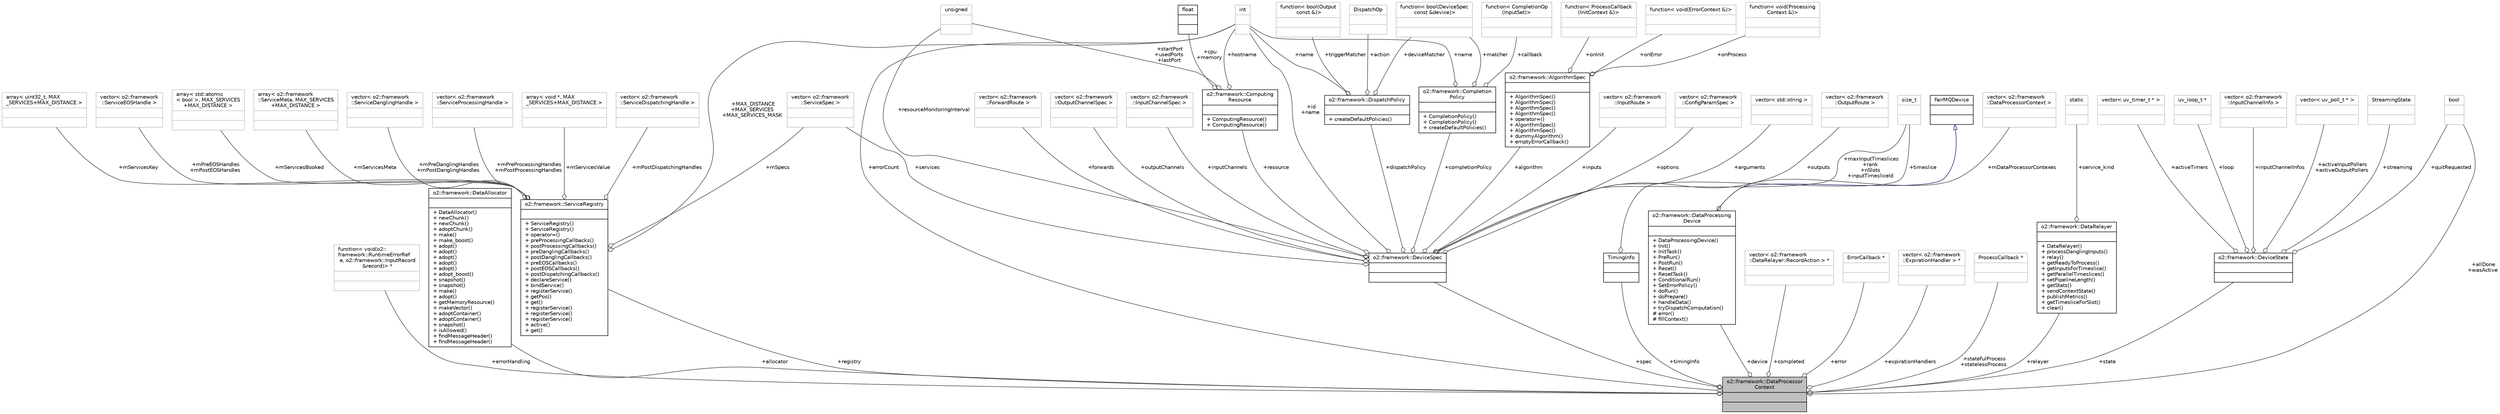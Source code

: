 digraph "o2::framework::DataProcessorContext"
{
 // INTERACTIVE_SVG=YES
  bgcolor="transparent";
  edge [fontname="Helvetica",fontsize="10",labelfontname="Helvetica",labelfontsize="10"];
  node [fontname="Helvetica",fontsize="10",shape=record];
  Node1 [label="{o2::framework::DataProcessor\lContext\n||}",height=0.2,width=0.4,color="black", fillcolor="grey75", style="filled", fontcolor="black"];
  Node2 -> Node1 [color="grey25",fontsize="10",style="solid",label=" +errorHandling" ,arrowhead="odiamond",fontname="Helvetica"];
  Node2 [label="{function\< void(o2::\lframework::RuntimeErrorRef\l e, o2::framework::InputRecord\l &record)\> *\n||}",height=0.2,width=0.4,color="grey75"];
  Node3 -> Node1 [color="grey25",fontsize="10",style="solid",label=" +allocator" ,arrowhead="odiamond",fontname="Helvetica"];
  Node3 [label="{o2::framework::DataAllocator\n||+ DataAllocator()\l+ newChunk()\l+ newChunk()\l+ adoptChunk()\l+ make()\l+ make_boost()\l+ adopt()\l+ adopt()\l+ adopt()\l+ adopt()\l+ adopt()\l+ adopt_boost()\l+ snapshot()\l+ snapshot()\l+ make()\l+ adopt()\l+ getMemoryResource()\l+ makeVector()\l+ adoptContainer()\l+ adoptContainer()\l+ snapshot()\l+ isAllowed()\l+ findMessageHeader()\l+ findMessageHeader()\l}",height=0.2,width=0.4,color="black",URL="$df/d82/classo2_1_1framework_1_1DataAllocator.html"];
  Node4 -> Node1 [color="grey25",fontsize="10",style="solid",label=" +spec" ,arrowhead="odiamond",fontname="Helvetica"];
  Node4 [label="{o2::framework::DeviceSpec\n||}",height=0.2,width=0.4,color="black",URL="$df/dce/structo2_1_1framework_1_1DeviceSpec.html"];
  Node5 -> Node4 [color="grey25",fontsize="10",style="solid",label=" +resource" ,arrowhead="odiamond",fontname="Helvetica"];
  Node5 [label="{o2::framework::Computing\lResource\n||+ ComputingResource()\l+ ComputingResource()\l}",height=0.2,width=0.4,color="black",URL="$d4/d18/structo2_1_1framework_1_1ComputingResource.html",tooltip="A computing resource which can be offered to run a device. "];
  Node6 -> Node5 [color="grey25",fontsize="10",style="solid",label=" +cpu\n+memory" ,arrowhead="odiamond",fontname="Helvetica"];
  Node6 [label="{float\n||}",height=0.2,width=0.4,color="black",URL="$d4/dc3/classfloat.html"];
  Node7 -> Node5 [color="grey25",fontsize="10",style="solid",label=" +hostname" ,arrowhead="odiamond",fontname="Helvetica"];
  Node7 [label="{int\n||}",height=0.2,width=0.4,color="grey75"];
  Node8 -> Node5 [color="grey25",fontsize="10",style="solid",label=" +startPort\n+usedPorts\n+lastPort" ,arrowhead="odiamond",fontname="Helvetica"];
  Node8 [label="{unsigned\n||}",height=0.2,width=0.4,color="grey75"];
  Node9 -> Node4 [color="grey25",fontsize="10",style="solid",label=" +dispatchPolicy" ,arrowhead="odiamond",fontname="Helvetica"];
  Node9 [label="{o2::framework::DispatchPolicy\n||+ createDefaultPolicies()\l}",height=0.2,width=0.4,color="black",URL="$d0/d80/structo2_1_1framework_1_1DispatchPolicy.html"];
  Node10 -> Node9 [color="grey25",fontsize="10",style="solid",label=" +triggerMatcher" ,arrowhead="odiamond",fontname="Helvetica"];
  Node10 [label="{function\< bool(Output\l const &)\>\n||}",height=0.2,width=0.4,color="grey75"];
  Node11 -> Node9 [color="grey25",fontsize="10",style="solid",label=" +deviceMatcher" ,arrowhead="odiamond",fontname="Helvetica"];
  Node11 [label="{function\< bool(DeviceSpec\l const &device)\>\n||}",height=0.2,width=0.4,color="grey75"];
  Node7 -> Node9 [color="grey25",fontsize="10",style="solid",label=" +name" ,arrowhead="odiamond",fontname="Helvetica"];
  Node12 -> Node9 [color="grey25",fontsize="10",style="solid",label=" +action" ,arrowhead="odiamond",fontname="Helvetica"];
  Node12 [label="{DispatchOp\n||}",height=0.2,width=0.4,color="grey75"];
  Node13 -> Node4 [color="grey25",fontsize="10",style="solid",label=" +inputs" ,arrowhead="odiamond",fontname="Helvetica"];
  Node13 [label="{vector\< o2::framework\l::InputRoute \>\n||}",height=0.2,width=0.4,color="grey75"];
  Node14 -> Node4 [color="grey25",fontsize="10",style="solid",label=" +options" ,arrowhead="odiamond",fontname="Helvetica"];
  Node14 [label="{vector\< o2::framework\l::ConfigParamSpec \>\n||}",height=0.2,width=0.4,color="grey75"];
  Node15 -> Node4 [color="grey25",fontsize="10",style="solid",label=" +arguments" ,arrowhead="odiamond",fontname="Helvetica"];
  Node15 [label="{vector\< std::string \>\n||}",height=0.2,width=0.4,color="grey75"];
  Node16 -> Node4 [color="grey25",fontsize="10",style="solid",label=" +outputs" ,arrowhead="odiamond",fontname="Helvetica"];
  Node16 [label="{vector\< o2::framework\l::OutputRoute \>\n||}",height=0.2,width=0.4,color="grey75"];
  Node17 -> Node4 [color="grey25",fontsize="10",style="solid",label=" +services" ,arrowhead="odiamond",fontname="Helvetica"];
  Node17 [label="{vector\< o2::framework\l::ServiceSpec \>\n||}",height=0.2,width=0.4,color="grey75"];
  Node18 -> Node4 [color="grey25",fontsize="10",style="solid",label=" +forwards" ,arrowhead="odiamond",fontname="Helvetica"];
  Node18 [label="{vector\< o2::framework\l::ForwardRoute \>\n||}",height=0.2,width=0.4,color="grey75"];
  Node7 -> Node4 [color="grey25",fontsize="10",style="solid",label=" +id\n+name" ,arrowhead="odiamond",fontname="Helvetica"];
  Node19 -> Node4 [color="grey25",fontsize="10",style="solid",label=" +completionPolicy" ,arrowhead="odiamond",fontname="Helvetica"];
  Node19 [label="{o2::framework::Completion\lPolicy\n||+ CompletionPolicy()\l+ CompletionPolicy()\l+ createDefaultPolicies()\l}",height=0.2,width=0.4,color="black",URL="$d6/d43/structo2_1_1framework_1_1CompletionPolicy.html"];
  Node20 -> Node19 [color="grey25",fontsize="10",style="solid",label=" +callback" ,arrowhead="odiamond",fontname="Helvetica"];
  Node20 [label="{function\< CompletionOp\l(InputSet)\>\n||}",height=0.2,width=0.4,color="grey75"];
  Node11 -> Node19 [color="grey25",fontsize="10",style="solid",label=" +matcher" ,arrowhead="odiamond",fontname="Helvetica"];
  Node7 -> Node19 [color="grey25",fontsize="10",style="solid",label=" +name" ,arrowhead="odiamond",fontname="Helvetica"];
  Node21 -> Node4 [color="grey25",fontsize="10",style="solid",label=" +algorithm" ,arrowhead="odiamond",fontname="Helvetica"];
  Node21 [label="{o2::framework::AlgorithmSpec\n||+ AlgorithmSpec()\l+ AlgorithmSpec()\l+ AlgorithmSpec()\l+ AlgorithmSpec()\l+ operator=()\l+ AlgorithmSpec()\l+ AlgorithmSpec()\l+ dummyAlgorithm()\l+ emptyErrorCallback()\l}",height=0.2,width=0.4,color="black",URL="$d4/d5e/structo2_1_1framework_1_1AlgorithmSpec.html"];
  Node22 -> Node21 [color="grey25",fontsize="10",style="solid",label=" +onError" ,arrowhead="odiamond",fontname="Helvetica"];
  Node22 [label="{function\< void(ErrorContext &)\>\n||}",height=0.2,width=0.4,color="grey75"];
  Node23 -> Node21 [color="grey25",fontsize="10",style="solid",label=" +onProcess" ,arrowhead="odiamond",fontname="Helvetica"];
  Node23 [label="{function\< void(Processing\lContext &)\>\n||}",height=0.2,width=0.4,color="grey75"];
  Node24 -> Node21 [color="grey25",fontsize="10",style="solid",label=" +onInit" ,arrowhead="odiamond",fontname="Helvetica"];
  Node24 [label="{function\< ProcessCallback\l(InitContext &)\>\n||}",height=0.2,width=0.4,color="grey75"];
  Node25 -> Node4 [color="grey25",fontsize="10",style="solid",label=" +outputChannels" ,arrowhead="odiamond",fontname="Helvetica"];
  Node25 [label="{vector\< o2::framework\l::OutputChannelSpec \>\n||}",height=0.2,width=0.4,color="grey75"];
  Node26 -> Node4 [color="grey25",fontsize="10",style="solid",label=" +inputChannels" ,arrowhead="odiamond",fontname="Helvetica"];
  Node26 [label="{vector\< o2::framework\l::InputChannelSpec \>\n||}",height=0.2,width=0.4,color="grey75"];
  Node8 -> Node4 [color="grey25",fontsize="10",style="solid",label=" +resourceMonitoringInterval" ,arrowhead="odiamond",fontname="Helvetica"];
  Node27 -> Node4 [color="grey25",fontsize="10",style="solid",label=" +maxInputTimeslices\n+rank\n+nSlots\n+inputTimesliceId" ,arrowhead="odiamond",fontname="Helvetica"];
  Node27 [label="{size_t\n||}",height=0.2,width=0.4,color="grey75"];
  Node28 -> Node1 [color="grey25",fontsize="10",style="solid",label=" +device" ,arrowhead="odiamond",fontname="Helvetica"];
  Node28 [label="{o2::framework::DataProcessing\lDevice\n||+ DataProcessingDevice()\l+ Init()\l+ InitTask()\l+ PreRun()\l+ PostRun()\l+ Reset()\l+ ResetTask()\l+ ConditionalRun()\l+ SetErrorPolicy()\l+ doRun()\l+ doPrepare()\l+ handleData()\l+ tryDispatchComputation()\l# error()\l# fillContext()\l}",height=0.2,width=0.4,color="black",URL="$d4/d56/classo2_1_1framework_1_1DataProcessingDevice.html"];
  Node29 -> Node28 [dir="back",color="midnightblue",fontsize="10",style="solid",arrowtail="onormal",fontname="Helvetica"];
  Node29 [label="{FairMQDevice\n||}",height=0.2,width=0.4,color="black",URL="$db/dfe/classFairMQDevice.html"];
  Node30 -> Node28 [color="grey25",fontsize="10",style="solid",label=" +mDataProcessorContexes" ,arrowhead="odiamond",fontname="Helvetica"];
  Node30 [label="{vector\< o2::framework\l::DataProcessorContext \>\n||}",height=0.2,width=0.4,color="grey75"];
  Node31 -> Node1 [color="grey25",fontsize="10",style="solid",label=" +completed" ,arrowhead="odiamond",fontname="Helvetica"];
  Node31 [label="{vector\< o2::framework\l::DataRelayer::RecordAction \> *\n||}",height=0.2,width=0.4,color="grey75"];
  Node32 -> Node1 [color="grey25",fontsize="10",style="solid",label=" +error" ,arrowhead="odiamond",fontname="Helvetica"];
  Node32 [label="{ErrorCallback *\n||}",height=0.2,width=0.4,color="grey75"];
  Node33 -> Node1 [color="grey25",fontsize="10",style="solid",label=" +expirationHandlers" ,arrowhead="odiamond",fontname="Helvetica"];
  Node33 [label="{vector\< o2::framework\l::ExpirationHandler \> *\n||}",height=0.2,width=0.4,color="grey75"];
  Node7 -> Node1 [color="grey25",fontsize="10",style="solid",label=" +errorCount" ,arrowhead="odiamond",fontname="Helvetica"];
  Node34 -> Node1 [color="grey25",fontsize="10",style="solid",label=" +statefulProcess\n+statelessProcess" ,arrowhead="odiamond",fontname="Helvetica"];
  Node34 [label="{ProcessCallback *\n||}",height=0.2,width=0.4,color="grey75"];
  Node35 -> Node1 [color="grey25",fontsize="10",style="solid",label=" +relayer" ,arrowhead="odiamond",fontname="Helvetica"];
  Node35 [label="{o2::framework::DataRelayer\n||+ DataRelayer()\l+ processDanglingInputs()\l+ relay()\l+ getReadyToProcess()\l+ getInputsForTimeslice()\l+ getParallelTimeslices()\l+ setPipelineLength()\l+ getStats()\l+ sendContextState()\l+ publishMetrics()\l+ getTimesliceForSlot()\l+ clear()\l}",height=0.2,width=0.4,color="black",URL="$d5/d07/classo2_1_1framework_1_1DataRelayer.html"];
  Node36 -> Node35 [color="grey25",fontsize="10",style="solid",label=" +service_kind" ,arrowhead="odiamond",fontname="Helvetica"];
  Node36 [label="{static\n||}",height=0.2,width=0.4,color="grey75"];
  Node37 -> Node1 [color="grey25",fontsize="10",style="solid",label=" +state" ,arrowhead="odiamond",fontname="Helvetica"];
  Node37 [label="{o2::framework::DeviceState\n||}",height=0.2,width=0.4,color="black",URL="$dc/de6/structo2_1_1framework_1_1DeviceState.html",tooltip="Running state information of a given device. "];
  Node38 -> Node37 [color="grey25",fontsize="10",style="solid",label=" +streaming" ,arrowhead="odiamond",fontname="Helvetica"];
  Node38 [label="{StreamingState\n||}",height=0.2,width=0.4,color="grey75"];
  Node39 -> Node37 [color="grey25",fontsize="10",style="solid",label=" +inputChannelInfos" ,arrowhead="odiamond",fontname="Helvetica"];
  Node39 [label="{vector\< o2::framework\l::InputChannelInfo \>\n||}",height=0.2,width=0.4,color="grey75"];
  Node40 -> Node37 [color="grey25",fontsize="10",style="solid",label=" +activeInputPollers\n+activeOutputPollers" ,arrowhead="odiamond",fontname="Helvetica"];
  Node40 [label="{vector\< uv_poll_t * \>\n||}",height=0.2,width=0.4,color="grey75"];
  Node41 -> Node37 [color="grey25",fontsize="10",style="solid",label=" +quitRequested" ,arrowhead="odiamond",fontname="Helvetica"];
  Node41 [label="{bool\n||}",height=0.2,width=0.4,color="grey75"];
  Node42 -> Node37 [color="grey25",fontsize="10",style="solid",label=" +activeTimers" ,arrowhead="odiamond",fontname="Helvetica"];
  Node42 [label="{vector\< uv_timer_t * \>\n||}",height=0.2,width=0.4,color="grey75"];
  Node43 -> Node37 [color="grey25",fontsize="10",style="solid",label=" +loop" ,arrowhead="odiamond",fontname="Helvetica"];
  Node43 [label="{uv_loop_t *\n||}",height=0.2,width=0.4,color="grey75"];
  Node41 -> Node1 [color="grey25",fontsize="10",style="solid",label=" +allDone\n+wasActive" ,arrowhead="odiamond",fontname="Helvetica"];
  Node44 -> Node1 [color="grey25",fontsize="10",style="solid",label=" +registry" ,arrowhead="odiamond",fontname="Helvetica"];
  Node44 [label="{o2::framework::ServiceRegistry\n||+ ServiceRegistry()\l+ ServiceRegistry()\l+ operator=()\l+ preProcessingCallbacks()\l+ postProcessingCallbacks()\l+ preDanglingCallbacks()\l+ postDanglingCallbacks()\l+ preEOSCallbacks()\l+ postEOSCallbacks()\l+ postDispatchingCallbacks()\l+ declareService()\l+ bindService()\l+ registerService()\l+ getPos()\l+ get()\l+ registerService()\l+ registerService()\l+ registerService()\l+ active()\l+ get()\l}",height=0.2,width=0.4,color="black",URL="$dc/dba/structo2_1_1framework_1_1ServiceRegistry.html"];
  Node45 -> Node44 [color="grey25",fontsize="10",style="solid",label=" +mServicesMeta" ,arrowhead="odiamond",fontname="Helvetica"];
  Node45 [label="{array\< o2::framework\l::ServiceMeta, MAX_SERVICES\l+MAX_DISTANCE \>\n||}",height=0.2,width=0.4,color="grey75"];
  Node46 -> Node44 [color="grey25",fontsize="10",style="solid",label=" +mPreDanglingHandles\n+mPostDanglingHandles" ,arrowhead="odiamond",fontname="Helvetica"];
  Node46 [label="{vector\< o2::framework\l::ServiceDanglingHandle \>\n||}",height=0.2,width=0.4,color="grey75"];
  Node47 -> Node44 [color="grey25",fontsize="10",style="solid",label=" +mPreProcessingHandles\n+mPostProcessingHandles" ,arrowhead="odiamond",fontname="Helvetica"];
  Node47 [label="{vector\< o2::framework\l::ServiceProcessingHandle \>\n||}",height=0.2,width=0.4,color="grey75"];
  Node48 -> Node44 [color="grey25",fontsize="10",style="solid",label=" +mServicesValue" ,arrowhead="odiamond",fontname="Helvetica"];
  Node48 [label="{array\< void *, MAX\l_SERVICES+MAX_DISTANCE \>\n||}",height=0.2,width=0.4,color="grey75"];
  Node49 -> Node44 [color="grey25",fontsize="10",style="solid",label=" +mPostDispatchingHandles" ,arrowhead="odiamond",fontname="Helvetica"];
  Node49 [label="{vector\< o2::framework\l::ServiceDispatchingHandle \>\n||}",height=0.2,width=0.4,color="grey75"];
  Node17 -> Node44 [color="grey25",fontsize="10",style="solid",label=" +mSpecs" ,arrowhead="odiamond",fontname="Helvetica"];
  Node50 -> Node44 [color="grey25",fontsize="10",style="solid",label=" +mServicesKey" ,arrowhead="odiamond",fontname="Helvetica"];
  Node50 [label="{array\< uint32_t, MAX\l_SERVICES+MAX_DISTANCE \>\n||}",height=0.2,width=0.4,color="grey75"];
  Node51 -> Node44 [color="grey25",fontsize="10",style="solid",label=" +mPreEOSHandles\n+mPostEOSHandles" ,arrowhead="odiamond",fontname="Helvetica"];
  Node51 [label="{vector\< o2::framework\l::ServiceEOSHandle \>\n||}",height=0.2,width=0.4,color="grey75"];
  Node7 -> Node44 [color="grey25",fontsize="10",style="solid",label=" +MAX_DISTANCE\n+MAX_SERVICES\n+MAX_SERVICES_MASK" ,arrowhead="odiamond",fontname="Helvetica"];
  Node52 -> Node44 [color="grey25",fontsize="10",style="solid",label=" +mServicesBooked" ,arrowhead="odiamond",fontname="Helvetica"];
  Node52 [label="{array\< std::atomic\l\< bool \>, MAX_SERVICES\l+MAX_DISTANCE \>\n||}",height=0.2,width=0.4,color="grey75"];
  Node53 -> Node1 [color="grey25",fontsize="10",style="solid",label=" +timingInfo" ,arrowhead="odiamond",fontname="Helvetica"];
  Node53 [label="{TimingInfo\n||}",height=0.2,width=0.4,color="black",URL="$db/d24/structTimingInfo.html"];
  Node27 -> Node53 [color="grey25",fontsize="10",style="solid",label=" +timeslice" ,arrowhead="odiamond",fontname="Helvetica"];
}
